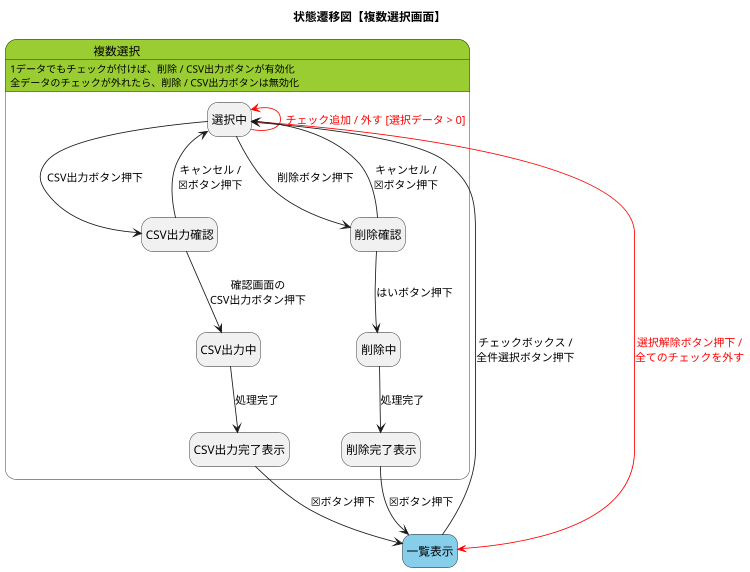 @startuml StateDiagram_MultipleChoice

title 状態遷移図【複数選択画面】
hide empty description
scale 750 width

' 【状態】

state 一覧表示 #Skyblue

state 複数選択 #YellowGreen {
    state 選択中
    state CSV出力確認
    state CSV出力中
    state CSV出力完了表示
    state 削除確認
    state 削除中
    state 削除完了表示
}

複数選択 : 1データでもチェックが付けば、削除 / CSV出力ボタンが有効化
複数選択 : 全データのチェックが外れたら、削除 / CSV出力ボタンは無効化


' 【遷移】

一覧表示 --> 選択中 : チェックボックス /\n全件選択ボタン押下

' CSV出力
選択中 -[#Red]up-> 選択中 : <color:Red>チェック追加 / 外す [選択データ > 0]</color>
選択中 -[#Red]-> 一覧表示 : <color:Red>選択解除ボタン押下 /</color>\n<color:Red>全てのチェックを外す</color>
選択中 --> CSV出力確認 : CSV出力ボタン押下
CSV出力確認 --> 選択中 : キャンセル /\n☒ボタン押下
CSV出力確認 --> CSV出力中 : 確認画面の\nCSV出力ボタン押下
CSV出力中 --> CSV出力完了表示 : 処理完了
CSV出力完了表示 --> 一覧表示 : ☒ボタン押下

' 削除
選択中 --> 削除確認 : 削除ボタン押下
削除確認 --> 選択中 : キャンセル /\n☒ボタン押下
削除確認 --> 削除中 : はいボタン押下
削除中 --> 削除完了表示 : 処理完了
削除完了表示 --> 一覧表示 : ☒ボタン押下

@enduml